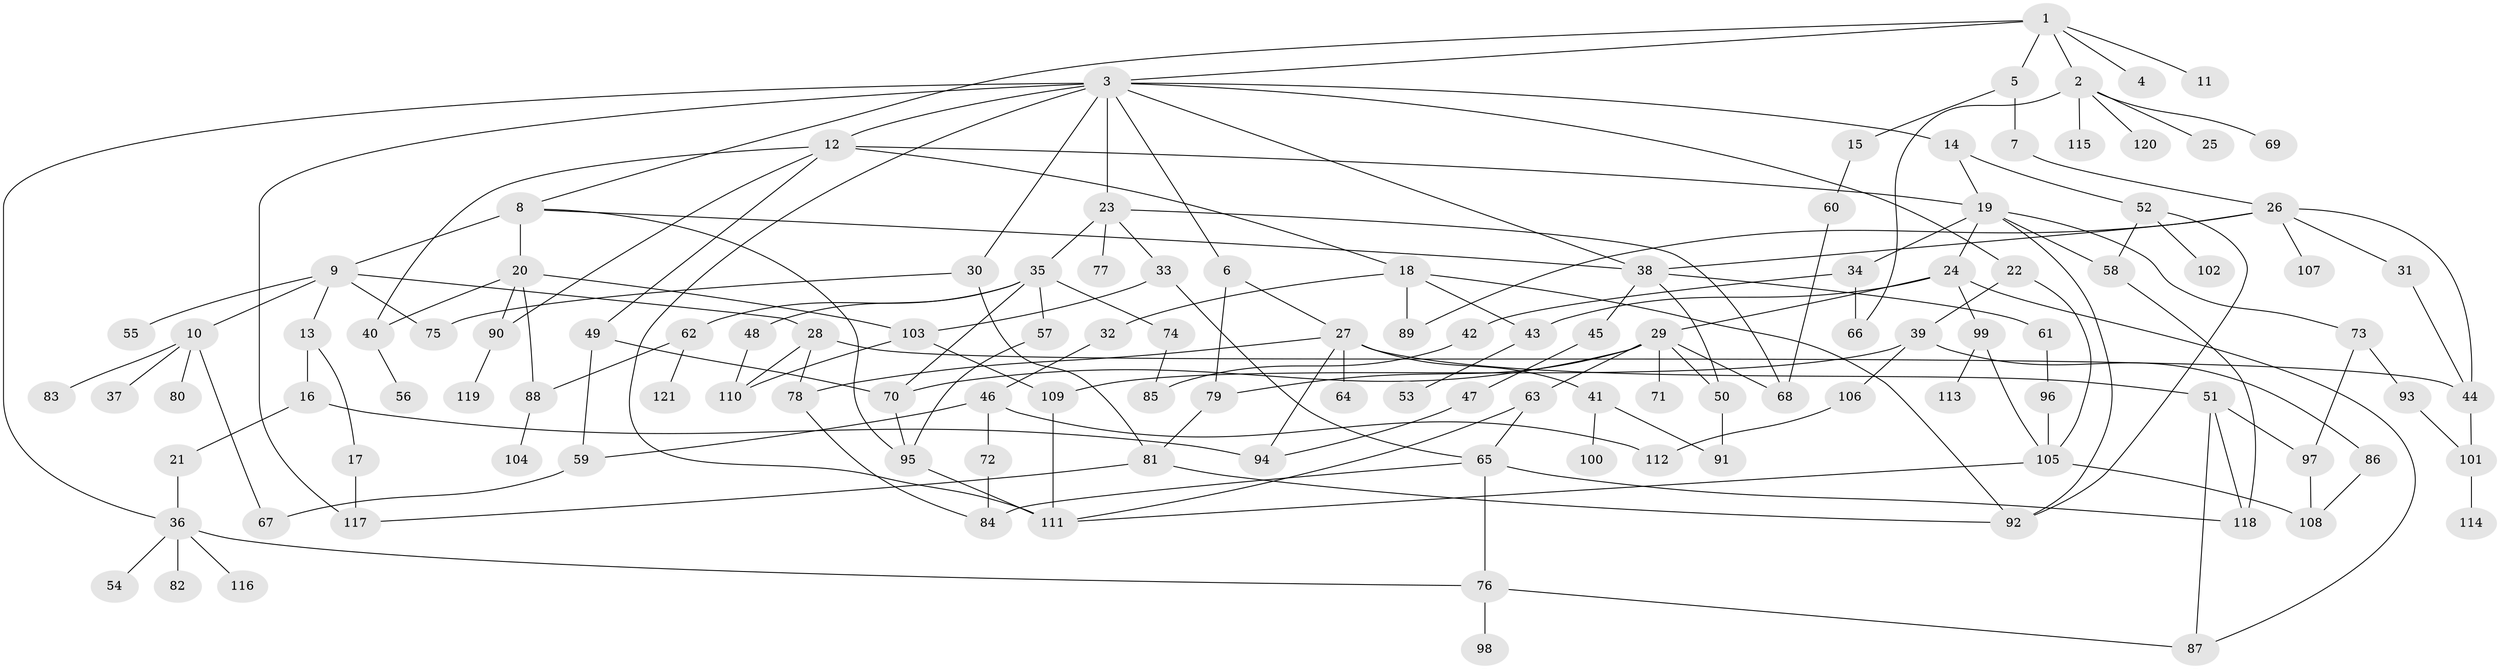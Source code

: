 // Generated by graph-tools (version 1.1) at 2025/34/03/09/25 02:34:14]
// undirected, 121 vertices, 178 edges
graph export_dot {
graph [start="1"]
  node [color=gray90,style=filled];
  1;
  2;
  3;
  4;
  5;
  6;
  7;
  8;
  9;
  10;
  11;
  12;
  13;
  14;
  15;
  16;
  17;
  18;
  19;
  20;
  21;
  22;
  23;
  24;
  25;
  26;
  27;
  28;
  29;
  30;
  31;
  32;
  33;
  34;
  35;
  36;
  37;
  38;
  39;
  40;
  41;
  42;
  43;
  44;
  45;
  46;
  47;
  48;
  49;
  50;
  51;
  52;
  53;
  54;
  55;
  56;
  57;
  58;
  59;
  60;
  61;
  62;
  63;
  64;
  65;
  66;
  67;
  68;
  69;
  70;
  71;
  72;
  73;
  74;
  75;
  76;
  77;
  78;
  79;
  80;
  81;
  82;
  83;
  84;
  85;
  86;
  87;
  88;
  89;
  90;
  91;
  92;
  93;
  94;
  95;
  96;
  97;
  98;
  99;
  100;
  101;
  102;
  103;
  104;
  105;
  106;
  107;
  108;
  109;
  110;
  111;
  112;
  113;
  114;
  115;
  116;
  117;
  118;
  119;
  120;
  121;
  1 -- 2;
  1 -- 3;
  1 -- 4;
  1 -- 5;
  1 -- 8;
  1 -- 11;
  2 -- 25;
  2 -- 66;
  2 -- 69;
  2 -- 115;
  2 -- 120;
  3 -- 6;
  3 -- 12;
  3 -- 14;
  3 -- 22;
  3 -- 23;
  3 -- 30;
  3 -- 36;
  3 -- 38;
  3 -- 117;
  3 -- 111;
  5 -- 7;
  5 -- 15;
  6 -- 27;
  6 -- 79;
  7 -- 26;
  8 -- 9;
  8 -- 20;
  8 -- 38;
  8 -- 95;
  9 -- 10;
  9 -- 13;
  9 -- 28;
  9 -- 55;
  9 -- 75;
  10 -- 37;
  10 -- 67;
  10 -- 80;
  10 -- 83;
  12 -- 18;
  12 -- 40;
  12 -- 49;
  12 -- 90;
  12 -- 19;
  13 -- 16;
  13 -- 17;
  14 -- 19;
  14 -- 52;
  15 -- 60;
  16 -- 21;
  16 -- 94;
  17 -- 117;
  18 -- 32;
  18 -- 92;
  18 -- 43;
  18 -- 89;
  19 -- 24;
  19 -- 34;
  19 -- 58;
  19 -- 73;
  19 -- 92;
  20 -- 90;
  20 -- 88;
  20 -- 103;
  20 -- 40;
  21 -- 36;
  22 -- 39;
  22 -- 105;
  23 -- 33;
  23 -- 35;
  23 -- 68;
  23 -- 77;
  24 -- 29;
  24 -- 43;
  24 -- 99;
  24 -- 87;
  26 -- 31;
  26 -- 44;
  26 -- 89;
  26 -- 107;
  26 -- 38;
  27 -- 41;
  27 -- 51;
  27 -- 64;
  27 -- 78;
  27 -- 94;
  28 -- 78;
  28 -- 110;
  28 -- 44;
  29 -- 50;
  29 -- 63;
  29 -- 71;
  29 -- 68;
  29 -- 79;
  29 -- 70;
  30 -- 75;
  30 -- 81;
  31 -- 44;
  32 -- 46;
  33 -- 65;
  33 -- 103;
  34 -- 42;
  34 -- 66;
  35 -- 48;
  35 -- 57;
  35 -- 62;
  35 -- 74;
  35 -- 70;
  36 -- 54;
  36 -- 82;
  36 -- 116;
  36 -- 76;
  38 -- 45;
  38 -- 61;
  38 -- 50;
  39 -- 86;
  39 -- 106;
  39 -- 109;
  40 -- 56;
  41 -- 91;
  41 -- 100;
  42 -- 85;
  43 -- 53;
  44 -- 101;
  45 -- 47;
  46 -- 72;
  46 -- 59;
  46 -- 112;
  47 -- 94;
  48 -- 110;
  49 -- 59;
  49 -- 70;
  50 -- 91;
  51 -- 87;
  51 -- 118;
  51 -- 97;
  52 -- 92;
  52 -- 102;
  52 -- 58;
  57 -- 95;
  58 -- 118;
  59 -- 67;
  60 -- 68;
  61 -- 96;
  62 -- 88;
  62 -- 121;
  63 -- 111;
  63 -- 65;
  65 -- 76;
  65 -- 118;
  65 -- 84;
  70 -- 95;
  72 -- 84;
  73 -- 93;
  73 -- 97;
  74 -- 85;
  76 -- 98;
  76 -- 87;
  78 -- 84;
  79 -- 81;
  81 -- 92;
  81 -- 117;
  86 -- 108;
  88 -- 104;
  90 -- 119;
  93 -- 101;
  95 -- 111;
  96 -- 105;
  97 -- 108;
  99 -- 113;
  99 -- 105;
  101 -- 114;
  103 -- 109;
  103 -- 110;
  105 -- 111;
  105 -- 108;
  106 -- 112;
  109 -- 111;
}
